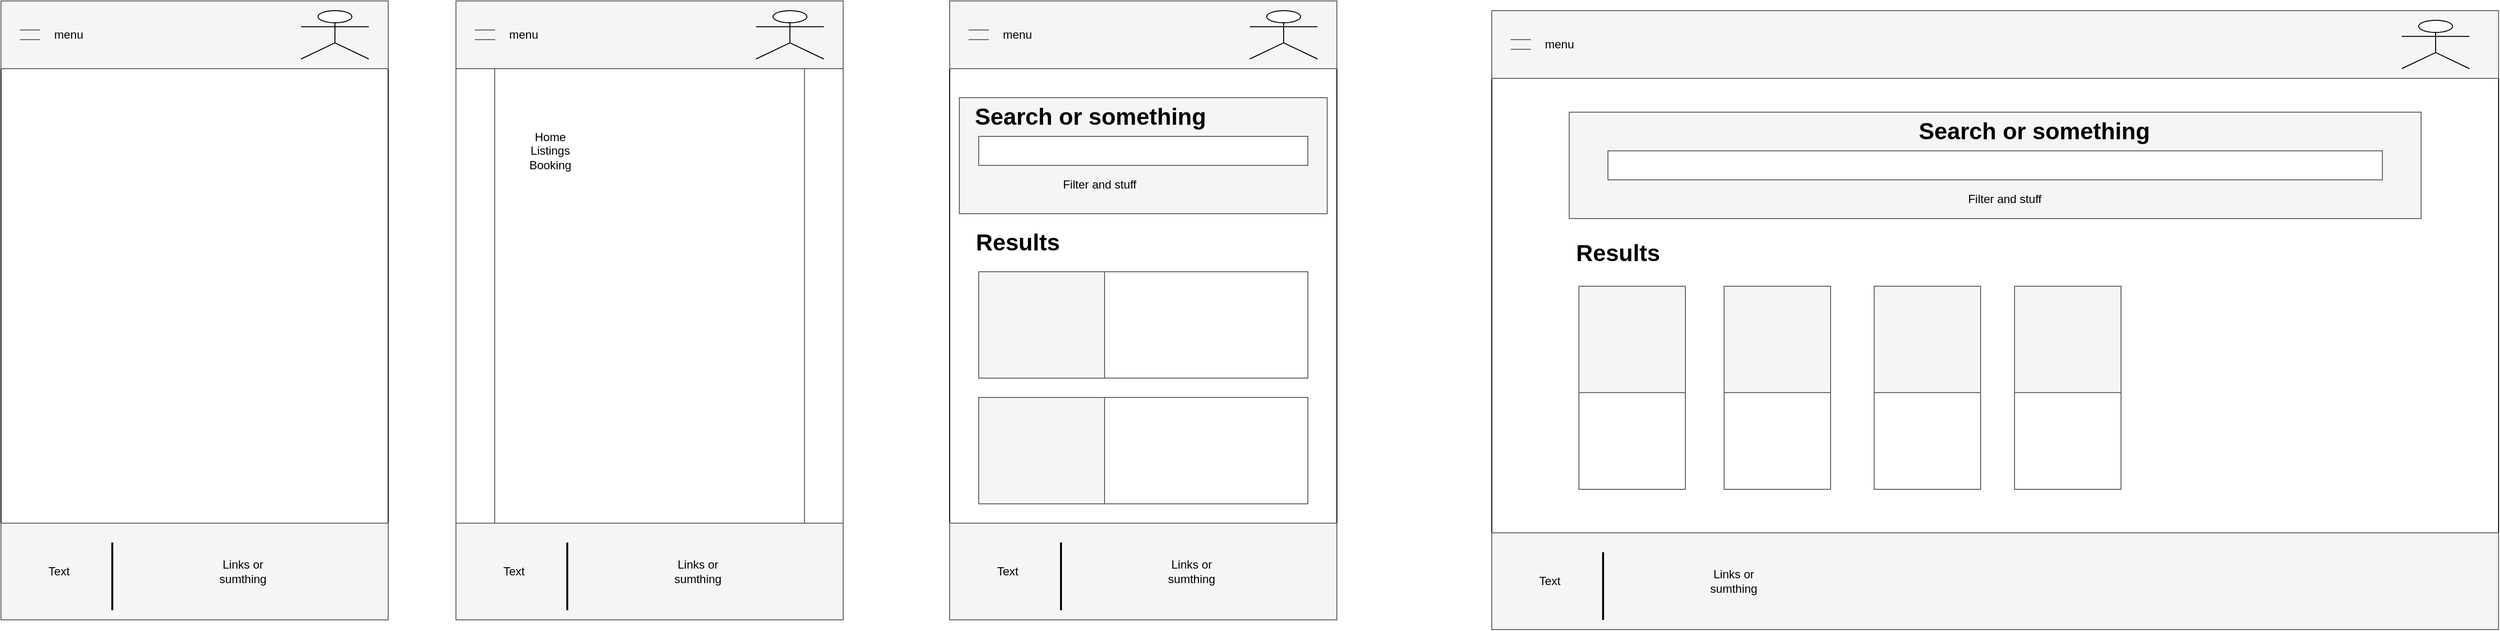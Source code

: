 <mxfile version="15.0.3" type="device"><diagram id="FhIIZ5cZc-S99z4SLUIw" name="Page-1"><mxGraphModel dx="868" dy="482" grid="1" gridSize="10" guides="1" tooltips="1" connect="1" arrows="1" fold="1" page="1" pageScale="1" pageWidth="827" pageHeight="1169" math="0" shadow="0"><root><mxCell id="0"/><mxCell id="1" parent="0"/><mxCell id="buNmnOejD3G3wJXG1q4v-34" value="" style="rounded=0;whiteSpace=wrap;html=1;" vertex="1" parent="1"><mxGeometry x="500" y="80" width="400" height="640" as="geometry"/></mxCell><mxCell id="buNmnOejD3G3wJXG1q4v-35" value="" style="rounded=0;whiteSpace=wrap;html=1;fillColor=#f5f5f5;strokeColor=#666666;fontColor=#333333;" vertex="1" parent="1"><mxGeometry x="500" y="80" width="400" height="70" as="geometry"/></mxCell><mxCell id="buNmnOejD3G3wJXG1q4v-43" value="" style="shape=process;whiteSpace=wrap;html=1;backgroundOutline=1;strokeColor=#646266;" vertex="1" parent="1"><mxGeometry x="500" y="150" width="400" height="475" as="geometry"/></mxCell><mxCell id="buNmnOejD3G3wJXG1q4v-2" value="" style="rounded=0;whiteSpace=wrap;html=1;" vertex="1" parent="1"><mxGeometry x="30" y="80" width="400" height="640" as="geometry"/></mxCell><mxCell id="buNmnOejD3G3wJXG1q4v-5" value="" style="rounded=0;whiteSpace=wrap;html=1;fillColor=#f5f5f5;strokeColor=#666666;fontColor=#333333;" vertex="1" parent="1"><mxGeometry x="30" y="80" width="400" height="70" as="geometry"/></mxCell><mxCell id="buNmnOejD3G3wJXG1q4v-6" value="" style="shape=umlActor;verticalLabelPosition=bottom;verticalAlign=top;html=1;outlineConnect=0;" vertex="1" parent="1"><mxGeometry x="340" y="90" width="70" height="50" as="geometry"/></mxCell><mxCell id="buNmnOejD3G3wJXG1q4v-27" value="" style="shape=partialRectangle;whiteSpace=wrap;html=1;left=0;right=0;fillColor=none;strokeColor=#646266;" vertex="1" parent="1"><mxGeometry x="50" y="110" width="20" height="10" as="geometry"/></mxCell><mxCell id="buNmnOejD3G3wJXG1q4v-28" value="menu" style="text;html=1;strokeColor=none;fillColor=none;align=center;verticalAlign=middle;whiteSpace=wrap;rounded=0;" vertex="1" parent="1"><mxGeometry x="80" y="105" width="40" height="20" as="geometry"/></mxCell><mxCell id="buNmnOejD3G3wJXG1q4v-30" value="" style="rounded=0;whiteSpace=wrap;html=1;fillColor=#f5f5f5;strokeColor=#666666;fontColor=#333333;" vertex="1" parent="1"><mxGeometry x="30" y="620" width="400" height="100" as="geometry"/></mxCell><mxCell id="buNmnOejD3G3wJXG1q4v-31" value="Text" style="text;html=1;strokeColor=none;fillColor=none;align=center;verticalAlign=middle;whiteSpace=wrap;rounded=0;" vertex="1" parent="1"><mxGeometry x="70" y="660" width="40" height="20" as="geometry"/></mxCell><mxCell id="buNmnOejD3G3wJXG1q4v-32" value="Links or sumthing" style="text;html=1;strokeColor=none;fillColor=none;align=center;verticalAlign=middle;whiteSpace=wrap;rounded=0;" vertex="1" parent="1"><mxGeometry x="260" y="660" width="40" height="20" as="geometry"/></mxCell><mxCell id="buNmnOejD3G3wJXG1q4v-33" value="" style="line;strokeWidth=2;direction=south;html=1;" vertex="1" parent="1"><mxGeometry x="140" y="640" width="10" height="70" as="geometry"/></mxCell><mxCell id="buNmnOejD3G3wJXG1q4v-36" value="" style="shape=umlActor;verticalLabelPosition=bottom;verticalAlign=top;html=1;outlineConnect=0;" vertex="1" parent="1"><mxGeometry x="810" y="90" width="70" height="50" as="geometry"/></mxCell><mxCell id="buNmnOejD3G3wJXG1q4v-37" value="" style="shape=partialRectangle;whiteSpace=wrap;html=1;left=0;right=0;fillColor=none;strokeColor=#646266;" vertex="1" parent="1"><mxGeometry x="520" y="110" width="20" height="10" as="geometry"/></mxCell><mxCell id="buNmnOejD3G3wJXG1q4v-38" value="menu" style="text;html=1;strokeColor=none;fillColor=none;align=center;verticalAlign=middle;whiteSpace=wrap;rounded=0;" vertex="1" parent="1"><mxGeometry x="550" y="105" width="40" height="20" as="geometry"/></mxCell><mxCell id="buNmnOejD3G3wJXG1q4v-39" value="" style="rounded=0;whiteSpace=wrap;html=1;fillColor=#f5f5f5;strokeColor=#666666;fontColor=#333333;" vertex="1" parent="1"><mxGeometry x="500" y="620" width="400" height="100" as="geometry"/></mxCell><mxCell id="buNmnOejD3G3wJXG1q4v-40" value="Text" style="text;html=1;strokeColor=none;fillColor=none;align=center;verticalAlign=middle;whiteSpace=wrap;rounded=0;" vertex="1" parent="1"><mxGeometry x="540" y="660" width="40" height="20" as="geometry"/></mxCell><mxCell id="buNmnOejD3G3wJXG1q4v-41" value="Links or sumthing" style="text;html=1;strokeColor=none;fillColor=none;align=center;verticalAlign=middle;whiteSpace=wrap;rounded=0;" vertex="1" parent="1"><mxGeometry x="730" y="660" width="40" height="20" as="geometry"/></mxCell><mxCell id="buNmnOejD3G3wJXG1q4v-42" value="" style="line;strokeWidth=2;direction=south;html=1;" vertex="1" parent="1"><mxGeometry x="610" y="640" width="10" height="70" as="geometry"/></mxCell><mxCell id="buNmnOejD3G3wJXG1q4v-44" value="Home&lt;br&gt;Listings&lt;br&gt;Booking" style="text;html=1;strokeColor=none;fillColor=none;align=center;verticalAlign=middle;whiteSpace=wrap;rounded=0;" vertex="1" parent="1"><mxGeometry x="550" y="145" width="95" height="180" as="geometry"/></mxCell><mxCell id="buNmnOejD3G3wJXG1q4v-45" value="" style="rounded=0;whiteSpace=wrap;html=1;" vertex="1" parent="1"><mxGeometry x="1010" y="80" width="400" height="640" as="geometry"/></mxCell><mxCell id="buNmnOejD3G3wJXG1q4v-46" value="" style="rounded=0;whiteSpace=wrap;html=1;fillColor=#f5f5f5;strokeColor=#666666;fontColor=#333333;" vertex="1" parent="1"><mxGeometry x="1010" y="80" width="400" height="70" as="geometry"/></mxCell><mxCell id="buNmnOejD3G3wJXG1q4v-47" value="" style="shape=umlActor;verticalLabelPosition=bottom;verticalAlign=top;html=1;outlineConnect=0;" vertex="1" parent="1"><mxGeometry x="1320" y="90" width="70" height="50" as="geometry"/></mxCell><mxCell id="buNmnOejD3G3wJXG1q4v-48" value="" style="shape=partialRectangle;whiteSpace=wrap;html=1;left=0;right=0;fillColor=none;strokeColor=#646266;" vertex="1" parent="1"><mxGeometry x="1030" y="110" width="20" height="10" as="geometry"/></mxCell><mxCell id="buNmnOejD3G3wJXG1q4v-49" value="menu" style="text;html=1;strokeColor=none;fillColor=none;align=center;verticalAlign=middle;whiteSpace=wrap;rounded=0;" vertex="1" parent="1"><mxGeometry x="1060" y="105" width="40" height="20" as="geometry"/></mxCell><mxCell id="buNmnOejD3G3wJXG1q4v-50" value="" style="rounded=0;whiteSpace=wrap;html=1;fillColor=#f5f5f5;strokeColor=#666666;fontColor=#333333;" vertex="1" parent="1"><mxGeometry x="1010" y="620" width="400" height="100" as="geometry"/></mxCell><mxCell id="buNmnOejD3G3wJXG1q4v-51" value="Text" style="text;html=1;strokeColor=none;fillColor=none;align=center;verticalAlign=middle;whiteSpace=wrap;rounded=0;" vertex="1" parent="1"><mxGeometry x="1050" y="660" width="40" height="20" as="geometry"/></mxCell><mxCell id="buNmnOejD3G3wJXG1q4v-52" value="Links or sumthing" style="text;html=1;strokeColor=none;fillColor=none;align=center;verticalAlign=middle;whiteSpace=wrap;rounded=0;" vertex="1" parent="1"><mxGeometry x="1240" y="660" width="40" height="20" as="geometry"/></mxCell><mxCell id="buNmnOejD3G3wJXG1q4v-53" value="" style="line;strokeWidth=2;direction=south;html=1;" vertex="1" parent="1"><mxGeometry x="1120" y="640" width="10" height="70" as="geometry"/></mxCell><mxCell id="buNmnOejD3G3wJXG1q4v-57" value="" style="rounded=0;whiteSpace=wrap;html=1;strokeColor=#666666;fillColor=#f5f5f5;fontColor=#333333;" vertex="1" parent="1"><mxGeometry x="1020" y="180" width="380" height="120" as="geometry"/></mxCell><mxCell id="buNmnOejD3G3wJXG1q4v-56" value="Search or something" style="text;strokeColor=none;fillColor=none;html=1;fontSize=24;fontStyle=1;verticalAlign=middle;align=center;" vertex="1" parent="1"><mxGeometry x="1090" y="180" width="129" height="40" as="geometry"/></mxCell><mxCell id="buNmnOejD3G3wJXG1q4v-58" value="" style="rounded=0;whiteSpace=wrap;html=1;strokeColor=#646266;" vertex="1" parent="1"><mxGeometry x="1040" y="220" width="340" height="30" as="geometry"/></mxCell><mxCell id="buNmnOejD3G3wJXG1q4v-59" value="Results" style="text;strokeColor=none;fillColor=none;html=1;fontSize=24;fontStyle=1;verticalAlign=middle;align=center;" vertex="1" parent="1"><mxGeometry x="1030" y="310" width="100" height="40" as="geometry"/></mxCell><mxCell id="buNmnOejD3G3wJXG1q4v-60" value="Filter and stuff" style="text;html=1;strokeColor=none;fillColor=none;align=center;verticalAlign=middle;whiteSpace=wrap;rounded=0;" vertex="1" parent="1"><mxGeometry x="1080" y="260" width="170" height="20" as="geometry"/></mxCell><mxCell id="buNmnOejD3G3wJXG1q4v-61" value="" style="rounded=0;whiteSpace=wrap;html=1;strokeColor=#646266;" vertex="1" parent="1"><mxGeometry x="1040" y="360" width="340" height="110" as="geometry"/></mxCell><mxCell id="buNmnOejD3G3wJXG1q4v-67" value="" style="rounded=0;whiteSpace=wrap;html=1;strokeColor=#666666;fillColor=#f5f5f5;fontColor=#333333;" vertex="1" parent="1"><mxGeometry x="1040" y="360" width="130" height="110" as="geometry"/></mxCell><mxCell id="buNmnOejD3G3wJXG1q4v-68" value="" style="rounded=0;whiteSpace=wrap;html=1;strokeColor=#646266;" vertex="1" parent="1"><mxGeometry x="1040" y="490" width="340" height="110" as="geometry"/></mxCell><mxCell id="buNmnOejD3G3wJXG1q4v-69" value="" style="rounded=0;whiteSpace=wrap;html=1;strokeColor=#666666;fillColor=#f5f5f5;fontColor=#333333;" vertex="1" parent="1"><mxGeometry x="1040" y="490" width="130" height="110" as="geometry"/></mxCell><mxCell id="buNmnOejD3G3wJXG1q4v-72" value="" style="rounded=0;whiteSpace=wrap;html=1;" vertex="1" parent="1"><mxGeometry x="1570" y="90" width="1040" height="640" as="geometry"/></mxCell><mxCell id="buNmnOejD3G3wJXG1q4v-73" value="" style="rounded=0;whiteSpace=wrap;html=1;fillColor=#f5f5f5;strokeColor=#666666;fontColor=#333333;" vertex="1" parent="1"><mxGeometry x="1570" y="90" width="1040" height="70" as="geometry"/></mxCell><mxCell id="buNmnOejD3G3wJXG1q4v-74" value="" style="shape=umlActor;verticalLabelPosition=bottom;verticalAlign=top;html=1;outlineConnect=0;" vertex="1" parent="1"><mxGeometry x="2510" y="100" width="70" height="50" as="geometry"/></mxCell><mxCell id="buNmnOejD3G3wJXG1q4v-75" value="" style="shape=partialRectangle;whiteSpace=wrap;html=1;left=0;right=0;fillColor=none;strokeColor=#646266;" vertex="1" parent="1"><mxGeometry x="1590" y="120" width="20" height="10" as="geometry"/></mxCell><mxCell id="buNmnOejD3G3wJXG1q4v-76" value="menu" style="text;html=1;strokeColor=none;fillColor=none;align=center;verticalAlign=middle;whiteSpace=wrap;rounded=0;" vertex="1" parent="1"><mxGeometry x="1620" y="115" width="40" height="20" as="geometry"/></mxCell><mxCell id="buNmnOejD3G3wJXG1q4v-77" value="" style="rounded=0;whiteSpace=wrap;html=1;fillColor=#f5f5f5;strokeColor=#666666;fontColor=#333333;" vertex="1" parent="1"><mxGeometry x="1570" y="630" width="1040" height="100" as="geometry"/></mxCell><mxCell id="buNmnOejD3G3wJXG1q4v-78" value="Text" style="text;html=1;strokeColor=none;fillColor=none;align=center;verticalAlign=middle;whiteSpace=wrap;rounded=0;" vertex="1" parent="1"><mxGeometry x="1610" y="670" width="40" height="20" as="geometry"/></mxCell><mxCell id="buNmnOejD3G3wJXG1q4v-79" value="Links or sumthing" style="text;html=1;strokeColor=none;fillColor=none;align=center;verticalAlign=middle;whiteSpace=wrap;rounded=0;" vertex="1" parent="1"><mxGeometry x="1800" y="670" width="40" height="20" as="geometry"/></mxCell><mxCell id="buNmnOejD3G3wJXG1q4v-80" value="" style="line;strokeWidth=2;direction=south;html=1;" vertex="1" parent="1"><mxGeometry x="1680" y="650" width="10" height="70" as="geometry"/></mxCell><mxCell id="buNmnOejD3G3wJXG1q4v-81" value="" style="rounded=0;whiteSpace=wrap;html=1;strokeColor=#666666;fillColor=#f5f5f5;fontColor=#333333;" vertex="1" parent="1"><mxGeometry x="1650" y="195" width="880" height="110" as="geometry"/></mxCell><mxCell id="buNmnOejD3G3wJXG1q4v-82" value="Search or something" style="text;strokeColor=none;fillColor=none;html=1;fontSize=24;fontStyle=1;verticalAlign=middle;align=center;" vertex="1" parent="1"><mxGeometry x="2065.5" y="195" width="129" height="40" as="geometry"/></mxCell><mxCell id="buNmnOejD3G3wJXG1q4v-83" value="" style="rounded=0;whiteSpace=wrap;html=1;strokeColor=#646266;" vertex="1" parent="1"><mxGeometry x="1690" y="235" width="800" height="30" as="geometry"/></mxCell><mxCell id="buNmnOejD3G3wJXG1q4v-84" value="Results" style="text;strokeColor=none;fillColor=none;html=1;fontSize=24;fontStyle=1;verticalAlign=middle;align=center;" vertex="1" parent="1"><mxGeometry x="1650" y="321" width="100" height="40" as="geometry"/></mxCell><mxCell id="buNmnOejD3G3wJXG1q4v-85" value="Filter and stuff" style="text;html=1;strokeColor=none;fillColor=none;align=center;verticalAlign=middle;whiteSpace=wrap;rounded=0;" vertex="1" parent="1"><mxGeometry x="2015" y="275" width="170" height="20" as="geometry"/></mxCell><mxCell id="buNmnOejD3G3wJXG1q4v-86" value="" style="rounded=0;whiteSpace=wrap;html=1;strokeColor=#646266;" vertex="1" parent="1"><mxGeometry x="1660" y="375" width="110" height="210" as="geometry"/></mxCell><mxCell id="buNmnOejD3G3wJXG1q4v-87" value="" style="rounded=0;whiteSpace=wrap;html=1;strokeColor=#666666;fillColor=#f5f5f5;fontColor=#333333;" vertex="1" parent="1"><mxGeometry x="1660" y="375" width="110" height="110" as="geometry"/></mxCell><mxCell id="buNmnOejD3G3wJXG1q4v-94" value="" style="rounded=0;whiteSpace=wrap;html=1;strokeColor=#646266;" vertex="1" parent="1"><mxGeometry x="1965" y="375" width="110" height="210" as="geometry"/></mxCell><mxCell id="buNmnOejD3G3wJXG1q4v-95" value="" style="rounded=0;whiteSpace=wrap;html=1;strokeColor=#666666;fillColor=#f5f5f5;fontColor=#333333;" vertex="1" parent="1"><mxGeometry x="1965" y="375" width="110" height="110" as="geometry"/></mxCell><mxCell id="buNmnOejD3G3wJXG1q4v-96" value="" style="rounded=0;whiteSpace=wrap;html=1;strokeColor=#646266;" vertex="1" parent="1"><mxGeometry x="2110" y="375" width="110" height="210" as="geometry"/></mxCell><mxCell id="buNmnOejD3G3wJXG1q4v-97" value="" style="rounded=0;whiteSpace=wrap;html=1;strokeColor=#666666;fillColor=#f5f5f5;fontColor=#333333;" vertex="1" parent="1"><mxGeometry x="2110" y="375" width="110" height="110" as="geometry"/></mxCell><mxCell id="buNmnOejD3G3wJXG1q4v-100" value="" style="rounded=0;whiteSpace=wrap;html=1;strokeColor=#646266;" vertex="1" parent="1"><mxGeometry x="1810" y="375" width="110" height="210" as="geometry"/></mxCell><mxCell id="buNmnOejD3G3wJXG1q4v-101" value="" style="rounded=0;whiteSpace=wrap;html=1;strokeColor=#666666;fillColor=#f5f5f5;fontColor=#333333;" vertex="1" parent="1"><mxGeometry x="1810" y="375" width="110" height="110" as="geometry"/></mxCell><mxCell id="buNmnOejD3G3wJXG1q4v-102" value="" style="shape=image;verticalLabelPosition=bottom;labelBackgroundColor=#ffffff;verticalAlign=top;aspect=fixed;imageAspect=0;image=https://aws1.discourse-cdn.com/business5/uploads/webflow1/original/3X/0/c/0c3341f78ec4bc9bc85bef62f0521846b4be3a6c.png;" vertex="1" parent="1"><mxGeometry x="520" y="153.47" width="296" height="476.53" as="geometry"/></mxCell></root></mxGraphModel></diagram></mxfile>